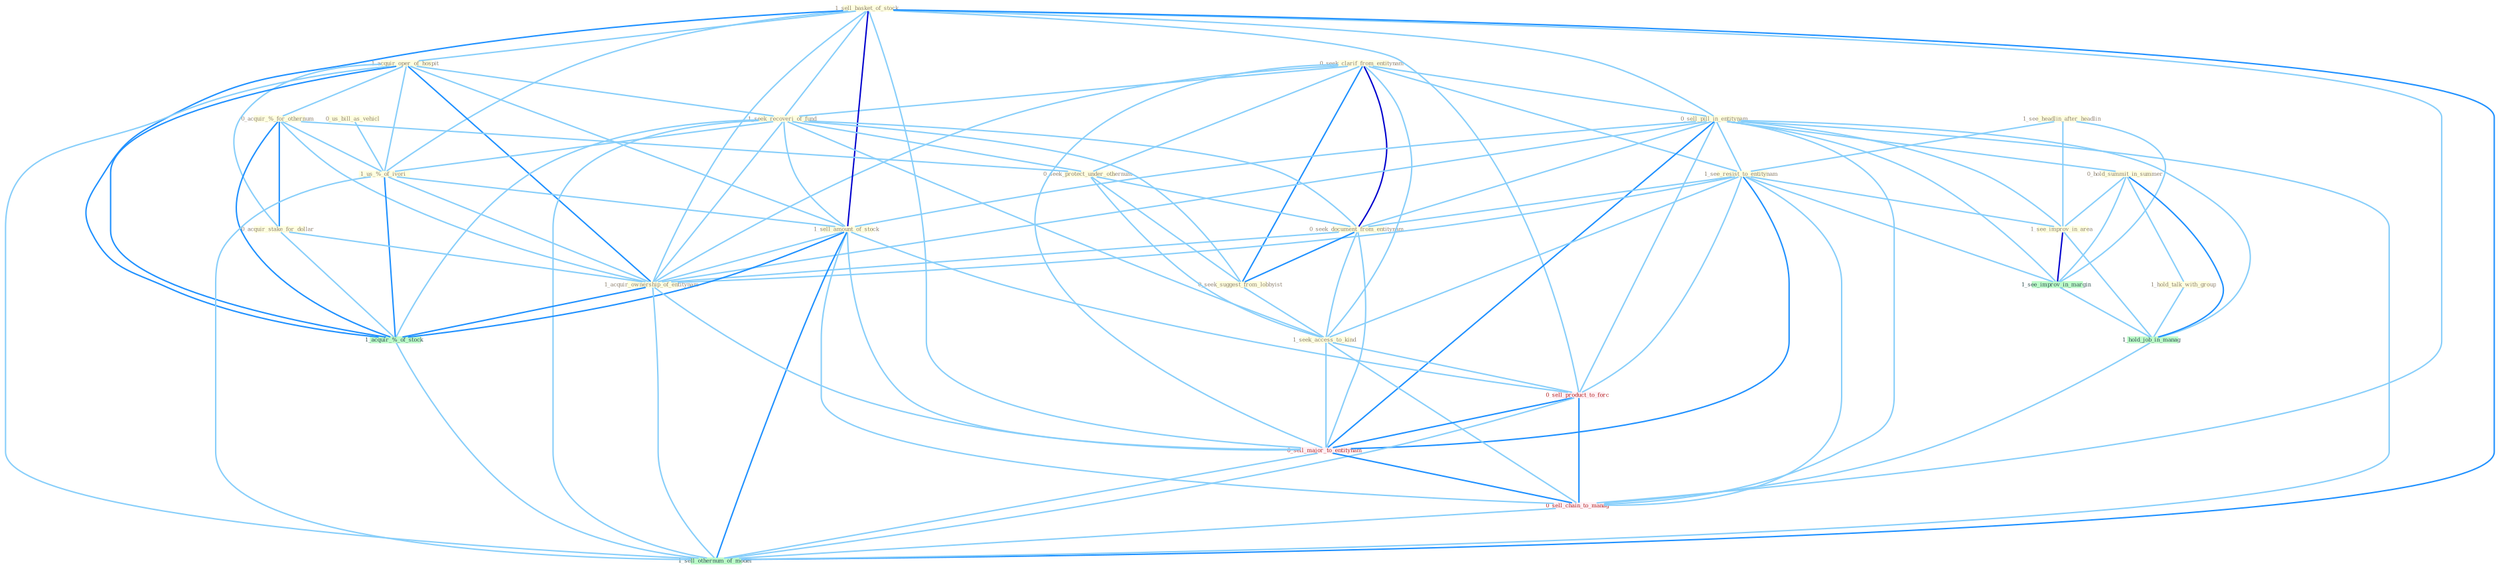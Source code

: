 Graph G{ 
    node
    [shape=polygon,style=filled,width=.5,height=.06,color="#BDFCC9",fixedsize=true,fontsize=4,
    fontcolor="#2f4f4f"];
    {node
    [color="#ffffe0", fontcolor="#8b7d6b"] "0_seek_clarif_from_entitynam " "0_us_bill_as_vehicl " "1_sell_basket_of_stock " "1_acquir_oper_of_hospit " "1_seek_recoveri_of_fund " "0_acquir_%_for_othernum " "0_sell_pill_in_entitynam " "1_see_headlin_after_headlin " "0_hold_summit_in_summer " "1_see_resist_to_entitynam " "0_seek_protect_under_othernum " "0_seek_document_from_entitynam " "1_see_improv_in_area " "1_hold_talk_with_group " "1_us_%_of_ivori " "0_acquir_stake_for_dollar " "1_sell_amount_of_stock " "0_seek_suggest_from_lobbyist " "1_seek_access_to_kind " "1_acquir_ownership_of_entitynam "}
{node [color="#fff0f5", fontcolor="#b22222"] "0_sell_product_to_forc " "0_sell_major_to_entitynam " "0_sell_chain_to_manag "}
edge [color="#B0E2FF"];

	"0_seek_clarif_from_entitynam " -- "1_seek_recoveri_of_fund " [w="1", color="#87cefa" ];
	"0_seek_clarif_from_entitynam " -- "0_sell_pill_in_entitynam " [w="1", color="#87cefa" ];
	"0_seek_clarif_from_entitynam " -- "1_see_resist_to_entitynam " [w="1", color="#87cefa" ];
	"0_seek_clarif_from_entitynam " -- "0_seek_protect_under_othernum " [w="1", color="#87cefa" ];
	"0_seek_clarif_from_entitynam " -- "0_seek_document_from_entitynam " [w="3", color="#0000cd" , len=0.6];
	"0_seek_clarif_from_entitynam " -- "0_seek_suggest_from_lobbyist " [w="2", color="#1e90ff" , len=0.8];
	"0_seek_clarif_from_entitynam " -- "1_seek_access_to_kind " [w="1", color="#87cefa" ];
	"0_seek_clarif_from_entitynam " -- "1_acquir_ownership_of_entitynam " [w="1", color="#87cefa" ];
	"0_seek_clarif_from_entitynam " -- "0_sell_major_to_entitynam " [w="1", color="#87cefa" ];
	"0_us_bill_as_vehicl " -- "1_us_%_of_ivori " [w="1", color="#87cefa" ];
	"1_sell_basket_of_stock " -- "1_acquir_oper_of_hospit " [w="1", color="#87cefa" ];
	"1_sell_basket_of_stock " -- "1_seek_recoveri_of_fund " [w="1", color="#87cefa" ];
	"1_sell_basket_of_stock " -- "0_sell_pill_in_entitynam " [w="1", color="#87cefa" ];
	"1_sell_basket_of_stock " -- "1_us_%_of_ivori " [w="1", color="#87cefa" ];
	"1_sell_basket_of_stock " -- "1_sell_amount_of_stock " [w="3", color="#0000cd" , len=0.6];
	"1_sell_basket_of_stock " -- "1_acquir_ownership_of_entitynam " [w="1", color="#87cefa" ];
	"1_sell_basket_of_stock " -- "1_acquir_%_of_stock " [w="2", color="#1e90ff" , len=0.8];
	"1_sell_basket_of_stock " -- "0_sell_product_to_forc " [w="1", color="#87cefa" ];
	"1_sell_basket_of_stock " -- "0_sell_major_to_entitynam " [w="1", color="#87cefa" ];
	"1_sell_basket_of_stock " -- "0_sell_chain_to_manag " [w="1", color="#87cefa" ];
	"1_sell_basket_of_stock " -- "1_sell_othernum_of_model " [w="2", color="#1e90ff" , len=0.8];
	"1_acquir_oper_of_hospit " -- "1_seek_recoveri_of_fund " [w="1", color="#87cefa" ];
	"1_acquir_oper_of_hospit " -- "0_acquir_%_for_othernum " [w="1", color="#87cefa" ];
	"1_acquir_oper_of_hospit " -- "1_us_%_of_ivori " [w="1", color="#87cefa" ];
	"1_acquir_oper_of_hospit " -- "0_acquir_stake_for_dollar " [w="1", color="#87cefa" ];
	"1_acquir_oper_of_hospit " -- "1_sell_amount_of_stock " [w="1", color="#87cefa" ];
	"1_acquir_oper_of_hospit " -- "1_acquir_ownership_of_entitynam " [w="2", color="#1e90ff" , len=0.8];
	"1_acquir_oper_of_hospit " -- "1_acquir_%_of_stock " [w="2", color="#1e90ff" , len=0.8];
	"1_acquir_oper_of_hospit " -- "1_sell_othernum_of_model " [w="1", color="#87cefa" ];
	"1_seek_recoveri_of_fund " -- "0_seek_protect_under_othernum " [w="1", color="#87cefa" ];
	"1_seek_recoveri_of_fund " -- "0_seek_document_from_entitynam " [w="1", color="#87cefa" ];
	"1_seek_recoveri_of_fund " -- "1_us_%_of_ivori " [w="1", color="#87cefa" ];
	"1_seek_recoveri_of_fund " -- "1_sell_amount_of_stock " [w="1", color="#87cefa" ];
	"1_seek_recoveri_of_fund " -- "0_seek_suggest_from_lobbyist " [w="1", color="#87cefa" ];
	"1_seek_recoveri_of_fund " -- "1_seek_access_to_kind " [w="1", color="#87cefa" ];
	"1_seek_recoveri_of_fund " -- "1_acquir_ownership_of_entitynam " [w="1", color="#87cefa" ];
	"1_seek_recoveri_of_fund " -- "1_acquir_%_of_stock " [w="1", color="#87cefa" ];
	"1_seek_recoveri_of_fund " -- "1_sell_othernum_of_model " [w="1", color="#87cefa" ];
	"0_acquir_%_for_othernum " -- "0_seek_protect_under_othernum " [w="1", color="#87cefa" ];
	"0_acquir_%_for_othernum " -- "1_us_%_of_ivori " [w="1", color="#87cefa" ];
	"0_acquir_%_for_othernum " -- "0_acquir_stake_for_dollar " [w="2", color="#1e90ff" , len=0.8];
	"0_acquir_%_for_othernum " -- "1_acquir_ownership_of_entitynam " [w="1", color="#87cefa" ];
	"0_acquir_%_for_othernum " -- "1_acquir_%_of_stock " [w="2", color="#1e90ff" , len=0.8];
	"0_sell_pill_in_entitynam " -- "0_hold_summit_in_summer " [w="1", color="#87cefa" ];
	"0_sell_pill_in_entitynam " -- "1_see_resist_to_entitynam " [w="1", color="#87cefa" ];
	"0_sell_pill_in_entitynam " -- "0_seek_document_from_entitynam " [w="1", color="#87cefa" ];
	"0_sell_pill_in_entitynam " -- "1_see_improv_in_area " [w="1", color="#87cefa" ];
	"0_sell_pill_in_entitynam " -- "1_sell_amount_of_stock " [w="1", color="#87cefa" ];
	"0_sell_pill_in_entitynam " -- "1_acquir_ownership_of_entitynam " [w="1", color="#87cefa" ];
	"0_sell_pill_in_entitynam " -- "1_see_improv_in_margin " [w="1", color="#87cefa" ];
	"0_sell_pill_in_entitynam " -- "1_hold_job_in_manag " [w="1", color="#87cefa" ];
	"0_sell_pill_in_entitynam " -- "0_sell_product_to_forc " [w="1", color="#87cefa" ];
	"0_sell_pill_in_entitynam " -- "0_sell_major_to_entitynam " [w="2", color="#1e90ff" , len=0.8];
	"0_sell_pill_in_entitynam " -- "0_sell_chain_to_manag " [w="1", color="#87cefa" ];
	"0_sell_pill_in_entitynam " -- "1_sell_othernum_of_model " [w="1", color="#87cefa" ];
	"1_see_headlin_after_headlin " -- "1_see_resist_to_entitynam " [w="1", color="#87cefa" ];
	"1_see_headlin_after_headlin " -- "1_see_improv_in_area " [w="1", color="#87cefa" ];
	"1_see_headlin_after_headlin " -- "1_see_improv_in_margin " [w="1", color="#87cefa" ];
	"0_hold_summit_in_summer " -- "1_see_improv_in_area " [w="1", color="#87cefa" ];
	"0_hold_summit_in_summer " -- "1_hold_talk_with_group " [w="1", color="#87cefa" ];
	"0_hold_summit_in_summer " -- "1_see_improv_in_margin " [w="1", color="#87cefa" ];
	"0_hold_summit_in_summer " -- "1_hold_job_in_manag " [w="2", color="#1e90ff" , len=0.8];
	"1_see_resist_to_entitynam " -- "0_seek_document_from_entitynam " [w="1", color="#87cefa" ];
	"1_see_resist_to_entitynam " -- "1_see_improv_in_area " [w="1", color="#87cefa" ];
	"1_see_resist_to_entitynam " -- "1_seek_access_to_kind " [w="1", color="#87cefa" ];
	"1_see_resist_to_entitynam " -- "1_acquir_ownership_of_entitynam " [w="1", color="#87cefa" ];
	"1_see_resist_to_entitynam " -- "1_see_improv_in_margin " [w="1", color="#87cefa" ];
	"1_see_resist_to_entitynam " -- "0_sell_product_to_forc " [w="1", color="#87cefa" ];
	"1_see_resist_to_entitynam " -- "0_sell_major_to_entitynam " [w="2", color="#1e90ff" , len=0.8];
	"1_see_resist_to_entitynam " -- "0_sell_chain_to_manag " [w="1", color="#87cefa" ];
	"0_seek_protect_under_othernum " -- "0_seek_document_from_entitynam " [w="1", color="#87cefa" ];
	"0_seek_protect_under_othernum " -- "0_seek_suggest_from_lobbyist " [w="1", color="#87cefa" ];
	"0_seek_protect_under_othernum " -- "1_seek_access_to_kind " [w="1", color="#87cefa" ];
	"0_seek_document_from_entitynam " -- "0_seek_suggest_from_lobbyist " [w="2", color="#1e90ff" , len=0.8];
	"0_seek_document_from_entitynam " -- "1_seek_access_to_kind " [w="1", color="#87cefa" ];
	"0_seek_document_from_entitynam " -- "1_acquir_ownership_of_entitynam " [w="1", color="#87cefa" ];
	"0_seek_document_from_entitynam " -- "0_sell_major_to_entitynam " [w="1", color="#87cefa" ];
	"1_see_improv_in_area " -- "1_see_improv_in_margin " [w="3", color="#0000cd" , len=0.6];
	"1_see_improv_in_area " -- "1_hold_job_in_manag " [w="1", color="#87cefa" ];
	"1_hold_talk_with_group " -- "1_hold_job_in_manag " [w="1", color="#87cefa" ];
	"1_us_%_of_ivori " -- "1_sell_amount_of_stock " [w="1", color="#87cefa" ];
	"1_us_%_of_ivori " -- "1_acquir_ownership_of_entitynam " [w="1", color="#87cefa" ];
	"1_us_%_of_ivori " -- "1_acquir_%_of_stock " [w="2", color="#1e90ff" , len=0.8];
	"1_us_%_of_ivori " -- "1_sell_othernum_of_model " [w="1", color="#87cefa" ];
	"0_acquir_stake_for_dollar " -- "1_acquir_ownership_of_entitynam " [w="1", color="#87cefa" ];
	"0_acquir_stake_for_dollar " -- "1_acquir_%_of_stock " [w="1", color="#87cefa" ];
	"1_sell_amount_of_stock " -- "1_acquir_ownership_of_entitynam " [w="1", color="#87cefa" ];
	"1_sell_amount_of_stock " -- "1_acquir_%_of_stock " [w="2", color="#1e90ff" , len=0.8];
	"1_sell_amount_of_stock " -- "0_sell_product_to_forc " [w="1", color="#87cefa" ];
	"1_sell_amount_of_stock " -- "0_sell_major_to_entitynam " [w="1", color="#87cefa" ];
	"1_sell_amount_of_stock " -- "0_sell_chain_to_manag " [w="1", color="#87cefa" ];
	"1_sell_amount_of_stock " -- "1_sell_othernum_of_model " [w="2", color="#1e90ff" , len=0.8];
	"0_seek_suggest_from_lobbyist " -- "1_seek_access_to_kind " [w="1", color="#87cefa" ];
	"1_seek_access_to_kind " -- "0_sell_product_to_forc " [w="1", color="#87cefa" ];
	"1_seek_access_to_kind " -- "0_sell_major_to_entitynam " [w="1", color="#87cefa" ];
	"1_seek_access_to_kind " -- "0_sell_chain_to_manag " [w="1", color="#87cefa" ];
	"1_acquir_ownership_of_entitynam " -- "1_acquir_%_of_stock " [w="2", color="#1e90ff" , len=0.8];
	"1_acquir_ownership_of_entitynam " -- "0_sell_major_to_entitynam " [w="1", color="#87cefa" ];
	"1_acquir_ownership_of_entitynam " -- "1_sell_othernum_of_model " [w="1", color="#87cefa" ];
	"1_see_improv_in_margin " -- "1_hold_job_in_manag " [w="1", color="#87cefa" ];
	"1_acquir_%_of_stock " -- "1_sell_othernum_of_model " [w="1", color="#87cefa" ];
	"1_hold_job_in_manag " -- "0_sell_chain_to_manag " [w="1", color="#87cefa" ];
	"0_sell_product_to_forc " -- "0_sell_major_to_entitynam " [w="2", color="#1e90ff" , len=0.8];
	"0_sell_product_to_forc " -- "0_sell_chain_to_manag " [w="2", color="#1e90ff" , len=0.8];
	"0_sell_product_to_forc " -- "1_sell_othernum_of_model " [w="1", color="#87cefa" ];
	"0_sell_major_to_entitynam " -- "0_sell_chain_to_manag " [w="2", color="#1e90ff" , len=0.8];
	"0_sell_major_to_entitynam " -- "1_sell_othernum_of_model " [w="1", color="#87cefa" ];
	"0_sell_chain_to_manag " -- "1_sell_othernum_of_model " [w="1", color="#87cefa" ];
}